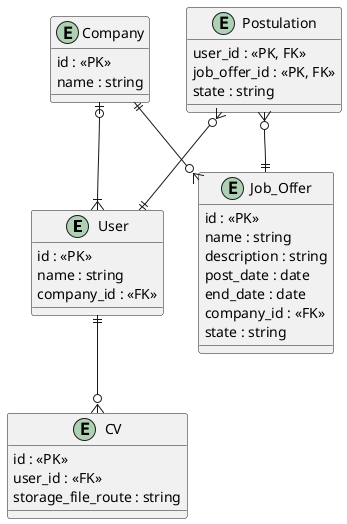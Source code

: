 @startuml El Cheemspleo
entity User {
    id : <<PK>>
    name : string
    company_id : <<FK>>
}

entity CV {
    id : <<PK>>
    user_id : <<FK>>
    storage_file_route : string
}

entity Company {
    id : <<PK>>
    name : string
}

entity Job_Offer {
    id : <<PK>>
    name : string
    description : string
    post_date : date
    end_date : date
    company_id : <<FK>>
    state : string
}

entity Postulation {
    user_id : <<PK, FK>>
    job_offer_id : <<PK, FK>>
    state : string
}

User ||--o{ CV
' To consider if a User could have more than one company to offer jobs.
Company |o--|{ User 
Company ||--o{ Job_Offer
Postulation }o--|| User 
Postulation }o--|| Job_Offer
@enduml